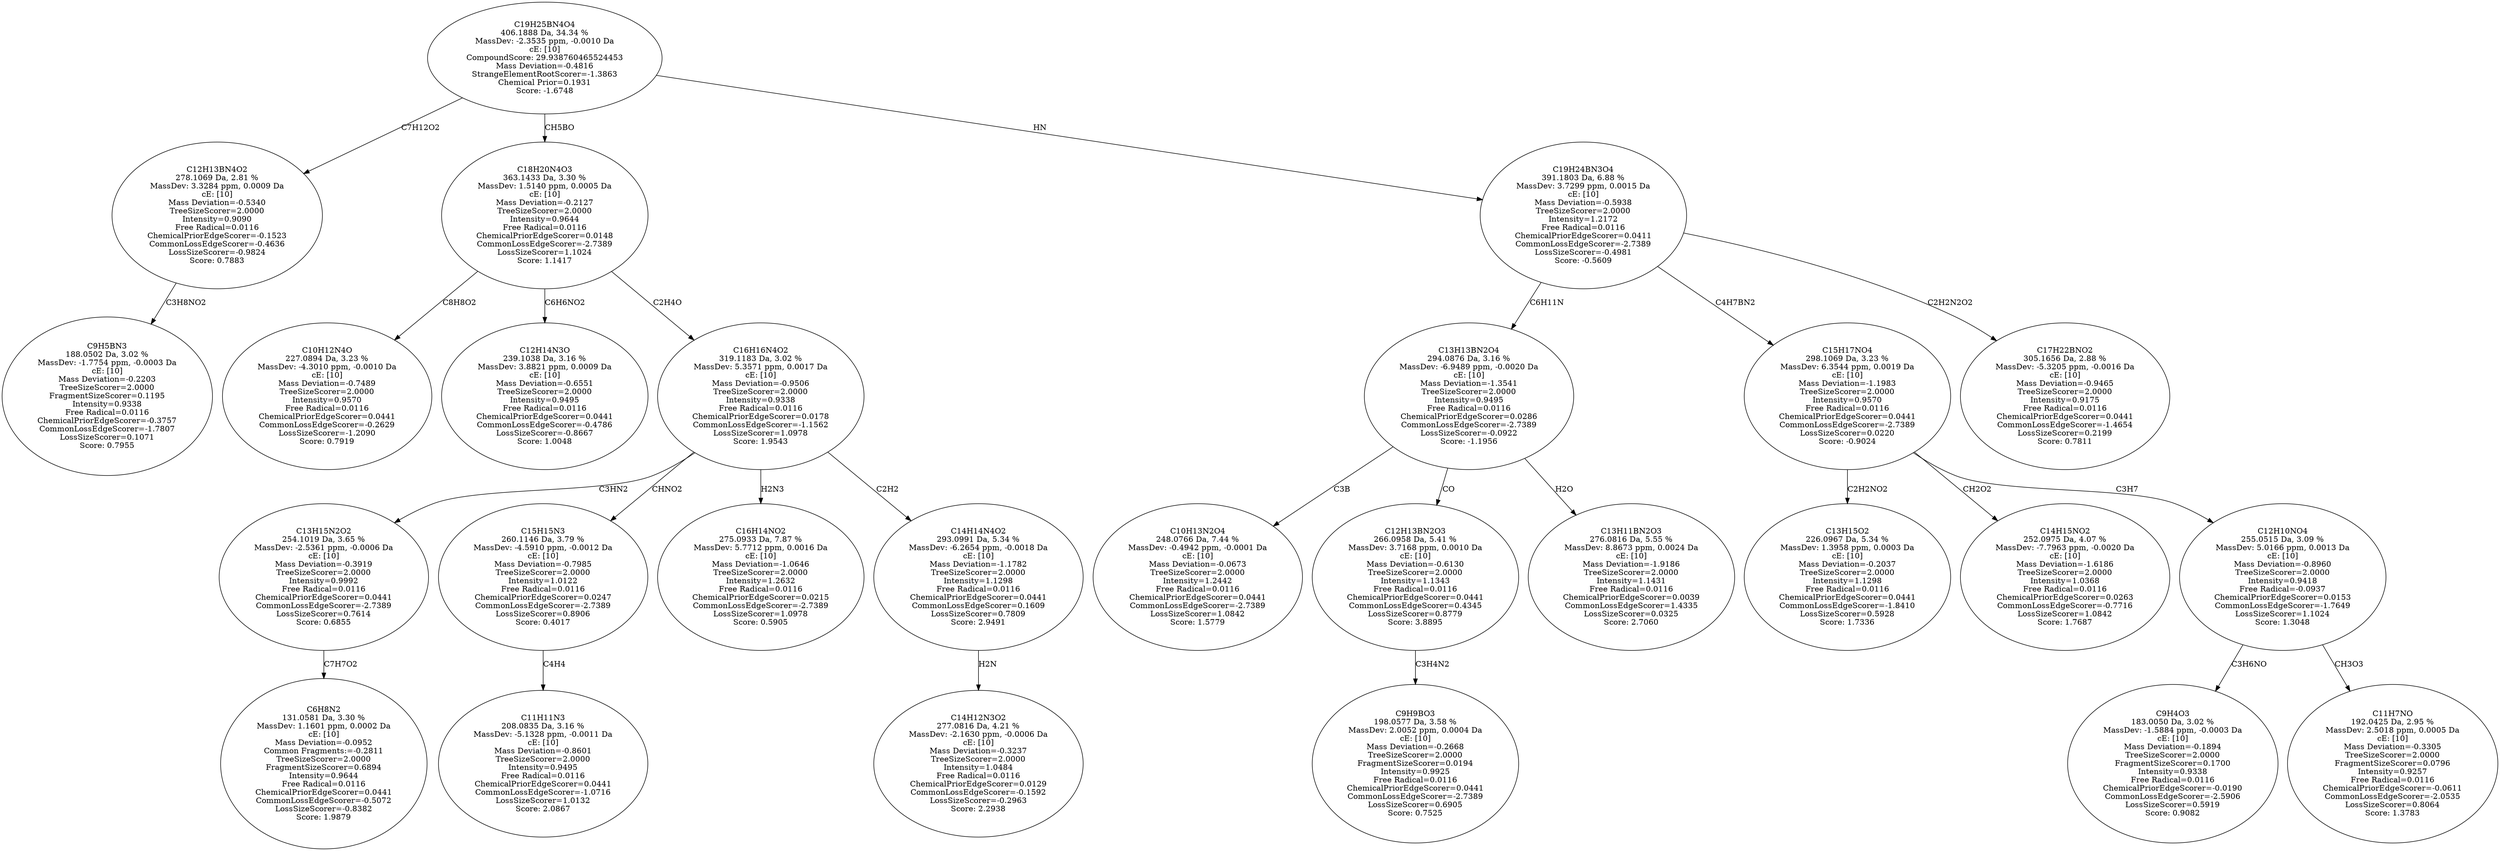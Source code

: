 strict digraph {
v1 [label="C9H5BN3\n188.0502 Da, 3.02 %\nMassDev: -1.7754 ppm, -0.0003 Da\ncE: [10]\nMass Deviation=-0.2203\nTreeSizeScorer=2.0000\nFragmentSizeScorer=0.1195\nIntensity=0.9338\nFree Radical=0.0116\nChemicalPriorEdgeScorer=-0.3757\nCommonLossEdgeScorer=-1.7807\nLossSizeScorer=0.1071\nScore: 0.7955"];
v2 [label="C12H13BN4O2\n278.1069 Da, 2.81 %\nMassDev: 3.3284 ppm, 0.0009 Da\ncE: [10]\nMass Deviation=-0.5340\nTreeSizeScorer=2.0000\nIntensity=0.9090\nFree Radical=0.0116\nChemicalPriorEdgeScorer=-0.1523\nCommonLossEdgeScorer=-0.4636\nLossSizeScorer=-0.9824\nScore: 0.7883"];
v3 [label="C10H12N4O\n227.0894 Da, 3.23 %\nMassDev: -4.3010 ppm, -0.0010 Da\ncE: [10]\nMass Deviation=-0.7489\nTreeSizeScorer=2.0000\nIntensity=0.9570\nFree Radical=0.0116\nChemicalPriorEdgeScorer=0.0441\nCommonLossEdgeScorer=-0.2629\nLossSizeScorer=-1.2090\nScore: 0.7919"];
v4 [label="C12H14N3O\n239.1038 Da, 3.16 %\nMassDev: 3.8821 ppm, 0.0009 Da\ncE: [10]\nMass Deviation=-0.6551\nTreeSizeScorer=2.0000\nIntensity=0.9495\nFree Radical=0.0116\nChemicalPriorEdgeScorer=0.0441\nCommonLossEdgeScorer=-0.4786\nLossSizeScorer=-0.8667\nScore: 1.0048"];
v5 [label="C6H8N2\n131.0581 Da, 3.30 %\nMassDev: 1.1601 ppm, 0.0002 Da\ncE: [10]\nMass Deviation=-0.0952\nCommon Fragments:=-0.2811\nTreeSizeScorer=2.0000\nFragmentSizeScorer=0.6894\nIntensity=0.9644\nFree Radical=0.0116\nChemicalPriorEdgeScorer=0.0441\nCommonLossEdgeScorer=-0.5072\nLossSizeScorer=-0.8382\nScore: 1.9879"];
v6 [label="C13H15N2O2\n254.1019 Da, 3.65 %\nMassDev: -2.5361 ppm, -0.0006 Da\ncE: [10]\nMass Deviation=-0.3919\nTreeSizeScorer=2.0000\nIntensity=0.9992\nFree Radical=0.0116\nChemicalPriorEdgeScorer=0.0441\nCommonLossEdgeScorer=-2.7389\nLossSizeScorer=0.7614\nScore: 0.6855"];
v7 [label="C11H11N3\n208.0835 Da, 3.16 %\nMassDev: -5.1328 ppm, -0.0011 Da\ncE: [10]\nMass Deviation=-0.8601\nTreeSizeScorer=2.0000\nIntensity=0.9495\nFree Radical=0.0116\nChemicalPriorEdgeScorer=0.0441\nCommonLossEdgeScorer=-1.0716\nLossSizeScorer=1.0132\nScore: 2.0867"];
v8 [label="C15H15N3\n260.1146 Da, 3.79 %\nMassDev: -4.5910 ppm, -0.0012 Da\ncE: [10]\nMass Deviation=-0.7985\nTreeSizeScorer=2.0000\nIntensity=1.0122\nFree Radical=0.0116\nChemicalPriorEdgeScorer=0.0247\nCommonLossEdgeScorer=-2.7389\nLossSizeScorer=0.8906\nScore: 0.4017"];
v9 [label="C16H14NO2\n275.0933 Da, 7.87 %\nMassDev: 5.7712 ppm, 0.0016 Da\ncE: [10]\nMass Deviation=-1.0646\nTreeSizeScorer=2.0000\nIntensity=1.2632\nFree Radical=0.0116\nChemicalPriorEdgeScorer=0.0215\nCommonLossEdgeScorer=-2.7389\nLossSizeScorer=1.0978\nScore: 0.5905"];
v10 [label="C14H12N3O2\n277.0816 Da, 4.21 %\nMassDev: -2.1630 ppm, -0.0006 Da\ncE: [10]\nMass Deviation=-0.3237\nTreeSizeScorer=2.0000\nIntensity=1.0484\nFree Radical=0.0116\nChemicalPriorEdgeScorer=0.0129\nCommonLossEdgeScorer=-0.1592\nLossSizeScorer=-0.2963\nScore: 2.2938"];
v11 [label="C14H14N4O2\n293.0991 Da, 5.34 %\nMassDev: -6.2654 ppm, -0.0018 Da\ncE: [10]\nMass Deviation=-1.1782\nTreeSizeScorer=2.0000\nIntensity=1.1298\nFree Radical=0.0116\nChemicalPriorEdgeScorer=0.0441\nCommonLossEdgeScorer=0.1609\nLossSizeScorer=0.7809\nScore: 2.9491"];
v12 [label="C16H16N4O2\n319.1183 Da, 3.02 %\nMassDev: 5.3571 ppm, 0.0017 Da\ncE: [10]\nMass Deviation=-0.9506\nTreeSizeScorer=2.0000\nIntensity=0.9338\nFree Radical=0.0116\nChemicalPriorEdgeScorer=0.0178\nCommonLossEdgeScorer=-1.1562\nLossSizeScorer=1.0978\nScore: 1.9543"];
v13 [label="C18H20N4O3\n363.1433 Da, 3.30 %\nMassDev: 1.5140 ppm, 0.0005 Da\ncE: [10]\nMass Deviation=-0.2127\nTreeSizeScorer=2.0000\nIntensity=0.9644\nFree Radical=0.0116\nChemicalPriorEdgeScorer=0.0148\nCommonLossEdgeScorer=-2.7389\nLossSizeScorer=1.1024\nScore: 1.1417"];
v14 [label="C10H13N2O4\n248.0766 Da, 7.44 %\nMassDev: -0.4942 ppm, -0.0001 Da\ncE: [10]\nMass Deviation=-0.0673\nTreeSizeScorer=2.0000\nIntensity=1.2442\nFree Radical=0.0116\nChemicalPriorEdgeScorer=0.0441\nCommonLossEdgeScorer=-2.7389\nLossSizeScorer=1.0842\nScore: 1.5779"];
v15 [label="C9H9BO3\n198.0577 Da, 3.58 %\nMassDev: 2.0052 ppm, 0.0004 Da\ncE: [10]\nMass Deviation=-0.2668\nTreeSizeScorer=2.0000\nFragmentSizeScorer=0.0194\nIntensity=0.9925\nFree Radical=0.0116\nChemicalPriorEdgeScorer=0.0441\nCommonLossEdgeScorer=-2.7389\nLossSizeScorer=0.6905\nScore: 0.7525"];
v16 [label="C12H13BN2O3\n266.0958 Da, 5.41 %\nMassDev: 3.7168 ppm, 0.0010 Da\ncE: [10]\nMass Deviation=-0.6130\nTreeSizeScorer=2.0000\nIntensity=1.1343\nFree Radical=0.0116\nChemicalPriorEdgeScorer=0.0441\nCommonLossEdgeScorer=0.4345\nLossSizeScorer=0.8779\nScore: 3.8895"];
v17 [label="C13H11BN2O3\n276.0816 Da, 5.55 %\nMassDev: 8.8673 ppm, 0.0024 Da\ncE: [10]\nMass Deviation=-1.9186\nTreeSizeScorer=2.0000\nIntensity=1.1431\nFree Radical=0.0116\nChemicalPriorEdgeScorer=0.0039\nCommonLossEdgeScorer=1.4335\nLossSizeScorer=0.0325\nScore: 2.7060"];
v18 [label="C13H13BN2O4\n294.0876 Da, 3.16 %\nMassDev: -6.9489 ppm, -0.0020 Da\ncE: [10]\nMass Deviation=-1.3541\nTreeSizeScorer=2.0000\nIntensity=0.9495\nFree Radical=0.0116\nChemicalPriorEdgeScorer=0.0286\nCommonLossEdgeScorer=-2.7389\nLossSizeScorer=-0.0922\nScore: -1.1956"];
v19 [label="C13H15O2\n226.0967 Da, 5.34 %\nMassDev: 1.3958 ppm, 0.0003 Da\ncE: [10]\nMass Deviation=-0.2037\nTreeSizeScorer=2.0000\nIntensity=1.1298\nFree Radical=0.0116\nChemicalPriorEdgeScorer=0.0441\nCommonLossEdgeScorer=-1.8410\nLossSizeScorer=0.5928\nScore: 1.7336"];
v20 [label="C14H15NO2\n252.0975 Da, 4.07 %\nMassDev: -7.7963 ppm, -0.0020 Da\ncE: [10]\nMass Deviation=-1.6186\nTreeSizeScorer=2.0000\nIntensity=1.0368\nFree Radical=0.0116\nChemicalPriorEdgeScorer=0.0263\nCommonLossEdgeScorer=-0.7716\nLossSizeScorer=1.0842\nScore: 1.7687"];
v21 [label="C9H4O3\n183.0050 Da, 3.02 %\nMassDev: -1.5884 ppm, -0.0003 Da\ncE: [10]\nMass Deviation=-0.1894\nTreeSizeScorer=2.0000\nFragmentSizeScorer=0.1700\nIntensity=0.9338\nFree Radical=0.0116\nChemicalPriorEdgeScorer=-0.0190\nCommonLossEdgeScorer=-2.5906\nLossSizeScorer=0.5919\nScore: 0.9082"];
v22 [label="C11H7NO\n192.0425 Da, 2.95 %\nMassDev: 2.5018 ppm, 0.0005 Da\ncE: [10]\nMass Deviation=-0.3305\nTreeSizeScorer=2.0000\nFragmentSizeScorer=0.0796\nIntensity=0.9257\nFree Radical=0.0116\nChemicalPriorEdgeScorer=-0.0611\nCommonLossEdgeScorer=-2.0535\nLossSizeScorer=0.8064\nScore: 1.3783"];
v23 [label="C12H10NO4\n255.0515 Da, 3.09 %\nMassDev: 5.0166 ppm, 0.0013 Da\ncE: [10]\nMass Deviation=-0.8960\nTreeSizeScorer=2.0000\nIntensity=0.9418\nFree Radical=-0.0937\nChemicalPriorEdgeScorer=0.0153\nCommonLossEdgeScorer=-1.7649\nLossSizeScorer=1.1024\nScore: 1.3048"];
v24 [label="C15H17NO4\n298.1069 Da, 3.23 %\nMassDev: 6.3544 ppm, 0.0019 Da\ncE: [10]\nMass Deviation=-1.1983\nTreeSizeScorer=2.0000\nIntensity=0.9570\nFree Radical=0.0116\nChemicalPriorEdgeScorer=0.0441\nCommonLossEdgeScorer=-2.7389\nLossSizeScorer=0.0220\nScore: -0.9024"];
v25 [label="C17H22BNO2\n305.1656 Da, 2.88 %\nMassDev: -5.3205 ppm, -0.0016 Da\ncE: [10]\nMass Deviation=-0.9465\nTreeSizeScorer=2.0000\nIntensity=0.9175\nFree Radical=0.0116\nChemicalPriorEdgeScorer=0.0441\nCommonLossEdgeScorer=-1.4654\nLossSizeScorer=0.2199\nScore: 0.7811"];
v26 [label="C19H24BN3O4\n391.1803 Da, 6.88 %\nMassDev: 3.7299 ppm, 0.0015 Da\ncE: [10]\nMass Deviation=-0.5938\nTreeSizeScorer=2.0000\nIntensity=1.2172\nFree Radical=0.0116\nChemicalPriorEdgeScorer=0.0411\nCommonLossEdgeScorer=-2.7389\nLossSizeScorer=-0.4981\nScore: -0.5609"];
v27 [label="C19H25BN4O4\n406.1888 Da, 34.34 %\nMassDev: -2.3535 ppm, -0.0010 Da\ncE: [10]\nCompoundScore: 29.938760465524453\nMass Deviation=-0.4816\nStrangeElementRootScorer=-1.3863\nChemical Prior=0.1931\nScore: -1.6748"];
v2 -> v1 [label="C3H8NO2"];
v27 -> v2 [label="C7H12O2"];
v13 -> v3 [label="C8H8O2"];
v13 -> v4 [label="C6H6NO2"];
v6 -> v5 [label="C7H7O2"];
v12 -> v6 [label="C3HN2"];
v8 -> v7 [label="C4H4"];
v12 -> v8 [label="CHNO2"];
v12 -> v9 [label="H2N3"];
v11 -> v10 [label="H2N"];
v12 -> v11 [label="C2H2"];
v13 -> v12 [label="C2H4O"];
v27 -> v13 [label="CH5BO"];
v18 -> v14 [label="C3B"];
v16 -> v15 [label="C3H4N2"];
v18 -> v16 [label="CO"];
v18 -> v17 [label="H2O"];
v26 -> v18 [label="C6H11N"];
v24 -> v19 [label="C2H2NO2"];
v24 -> v20 [label="CH2O2"];
v23 -> v21 [label="C3H6NO"];
v23 -> v22 [label="CH3O3"];
v24 -> v23 [label="C3H7"];
v26 -> v24 [label="C4H7BN2"];
v26 -> v25 [label="C2H2N2O2"];
v27 -> v26 [label="HN"];
}
